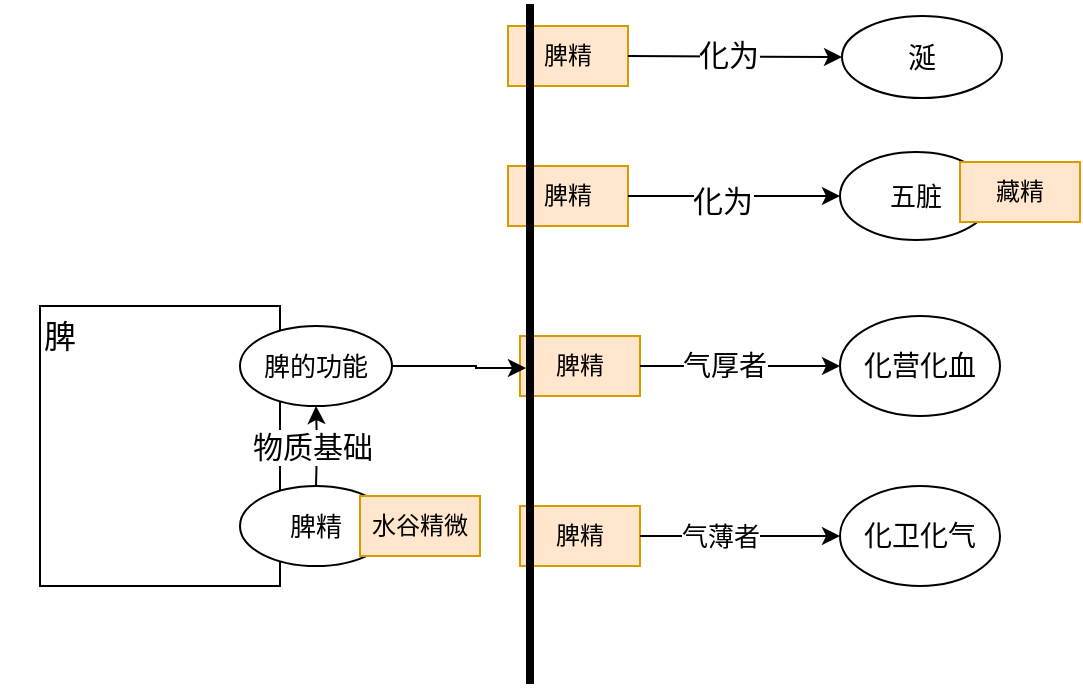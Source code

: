 <mxfile version="23.0.1" type="github">
  <diagram name="第 1 页" id="FHnEtHlPCikIFntmFjx9">
    <mxGraphModel dx="1050" dy="557" grid="1" gridSize="10" guides="1" tooltips="1" connect="1" arrows="1" fold="1" page="1" pageScale="1" pageWidth="827" pageHeight="1169" math="0" shadow="0">
      <root>
        <mxCell id="0" />
        <mxCell id="1" parent="0" />
        <mxCell id="k00a9VnEO8OqxWAt4sLT-61" value="脾精" style="text;html=1;strokeColor=#d79b00;fillColor=#ffe6cc;align=center;verticalAlign=middle;whiteSpace=wrap;rounded=0;" vertex="1" parent="1">
          <mxGeometry x="390" y="310" width="60" height="30" as="geometry" />
        </mxCell>
        <mxCell id="k00a9VnEO8OqxWAt4sLT-51" value="脾精" style="text;html=1;strokeColor=#d79b00;fillColor=#ffe6cc;align=center;verticalAlign=middle;whiteSpace=wrap;rounded=0;" vertex="1" parent="1">
          <mxGeometry x="384" y="70" width="60" height="30" as="geometry" />
        </mxCell>
        <mxCell id="k00a9VnEO8OqxWAt4sLT-54" value="脾精" style="text;html=1;strokeColor=#d79b00;fillColor=#ffe6cc;align=center;verticalAlign=middle;whiteSpace=wrap;rounded=0;" vertex="1" parent="1">
          <mxGeometry x="384" y="140" width="60" height="30" as="geometry" />
        </mxCell>
        <mxCell id="k00a9VnEO8OqxWAt4sLT-57" value="脾精" style="text;html=1;strokeColor=#d79b00;fillColor=#ffe6cc;align=center;verticalAlign=middle;whiteSpace=wrap;rounded=0;" vertex="1" parent="1">
          <mxGeometry x="390" y="225" width="60" height="30" as="geometry" />
        </mxCell>
        <mxCell id="k00a9VnEO8OqxWAt4sLT-9" value="" style="rounded=0;whiteSpace=wrap;html=1;" vertex="1" parent="1">
          <mxGeometry x="150" y="210" width="120" height="140" as="geometry" />
        </mxCell>
        <mxCell id="k00a9VnEO8OqxWAt4sLT-10" value="脾" style="text;html=1;strokeColor=none;fillColor=none;align=center;verticalAlign=middle;whiteSpace=wrap;rounded=0;fontSize=16;" vertex="1" parent="1">
          <mxGeometry x="130" y="210" width="60" height="30" as="geometry" />
        </mxCell>
        <mxCell id="k00a9VnEO8OqxWAt4sLT-13" style="edgeStyle=orthogonalEdgeStyle;rounded=0;orthogonalLoop=1;jettySize=auto;html=1;exitX=0.5;exitY=0;exitDx=0;exitDy=0;entryX=0.5;entryY=1;entryDx=0;entryDy=0;" edge="1" parent="1" target="k00a9VnEO8OqxWAt4sLT-2">
          <mxGeometry relative="1" as="geometry">
            <mxPoint x="288" y="300" as="sourcePoint" />
          </mxGeometry>
        </mxCell>
        <mxCell id="k00a9VnEO8OqxWAt4sLT-14" value="物质基础" style="edgeLabel;html=1;align=center;verticalAlign=middle;resizable=0;points=[];fontSize=15;" vertex="1" connectable="0" parent="k00a9VnEO8OqxWAt4sLT-13">
          <mxGeometry y="2" relative="1" as="geometry">
            <mxPoint as="offset" />
          </mxGeometry>
        </mxCell>
        <mxCell id="k00a9VnEO8OqxWAt4sLT-15" value="" style="group" vertex="1" connectable="0" parent="1">
          <mxGeometry x="250" y="300" width="120" height="40" as="geometry" />
        </mxCell>
        <mxCell id="k00a9VnEO8OqxWAt4sLT-16" value="脾精" style="ellipse;whiteSpace=wrap;html=1;fontSize=13;" vertex="1" parent="k00a9VnEO8OqxWAt4sLT-15">
          <mxGeometry width="76" height="40" as="geometry" />
        </mxCell>
        <mxCell id="k00a9VnEO8OqxWAt4sLT-17" value="" style="endArrow=classic;html=1;rounded=0;exitX=1;exitY=0.5;exitDx=0;exitDy=0;" edge="1" parent="k00a9VnEO8OqxWAt4sLT-15" source="k00a9VnEO8OqxWAt4sLT-16" target="k00a9VnEO8OqxWAt4sLT-18">
          <mxGeometry width="50" height="50" relative="1" as="geometry">
            <mxPoint x="127" y="21" as="sourcePoint" />
            <mxPoint x="272" y="20" as="targetPoint" />
          </mxGeometry>
        </mxCell>
        <mxCell id="k00a9VnEO8OqxWAt4sLT-18" value="水谷精微" style="text;html=1;strokeColor=#d79b00;fillColor=#ffe6cc;align=center;verticalAlign=middle;whiteSpace=wrap;rounded=0;" vertex="1" parent="k00a9VnEO8OqxWAt4sLT-15">
          <mxGeometry x="60" y="5" width="60" height="30" as="geometry" />
        </mxCell>
        <mxCell id="k00a9VnEO8OqxWAt4sLT-43" style="edgeStyle=orthogonalEdgeStyle;rounded=0;orthogonalLoop=1;jettySize=auto;html=1;exitX=1;exitY=0.5;exitDx=0;exitDy=0;" edge="1" parent="1" source="k00a9VnEO8OqxWAt4sLT-2" target="k00a9VnEO8OqxWAt4sLT-50">
          <mxGeometry relative="1" as="geometry">
            <mxPoint x="384" y="240" as="targetPoint" />
            <Array as="points">
              <mxPoint x="368" y="240" />
              <mxPoint x="368" y="241" />
            </Array>
          </mxGeometry>
        </mxCell>
        <mxCell id="k00a9VnEO8OqxWAt4sLT-2" value="脾的功能" style="ellipse;whiteSpace=wrap;html=1;fontSize=13;" vertex="1" parent="1">
          <mxGeometry x="250" y="220" width="76" height="40" as="geometry" />
        </mxCell>
        <mxCell id="k00a9VnEO8OqxWAt4sLT-21" value="五脏" style="ellipse;whiteSpace=wrap;html=1;fontSize=13;" vertex="1" parent="1">
          <mxGeometry x="550" y="133" width="76" height="44" as="geometry" />
        </mxCell>
        <mxCell id="k00a9VnEO8OqxWAt4sLT-26" value="藏精" style="text;html=1;strokeColor=#d79b00;fillColor=#ffe6cc;align=center;verticalAlign=middle;whiteSpace=wrap;rounded=0;" vertex="1" parent="1">
          <mxGeometry x="610" y="138" width="60" height="30" as="geometry" />
        </mxCell>
        <mxCell id="k00a9VnEO8OqxWAt4sLT-27" value="化营化血" style="ellipse;whiteSpace=wrap;html=1;fontSize=14;" vertex="1" parent="1">
          <mxGeometry x="550" y="215" width="80" height="50" as="geometry" />
        </mxCell>
        <mxCell id="k00a9VnEO8OqxWAt4sLT-28" value="化卫化气" style="ellipse;whiteSpace=wrap;html=1;fontSize=14;" vertex="1" parent="1">
          <mxGeometry x="550" y="300" width="80" height="50" as="geometry" />
        </mxCell>
        <mxCell id="k00a9VnEO8OqxWAt4sLT-33" value="涎" style="ellipse;whiteSpace=wrap;html=1;fontSize=14;" vertex="1" parent="1">
          <mxGeometry x="551" y="65" width="80" height="41" as="geometry" />
        </mxCell>
        <mxCell id="k00a9VnEO8OqxWAt4sLT-50" value="" style="line;strokeWidth=4;direction=south;html=1;perimeter=backbonePerimeter;points=[];outlineConnect=0;" vertex="1" parent="1">
          <mxGeometry x="390" y="59" width="10" height="340" as="geometry" />
        </mxCell>
        <mxCell id="k00a9VnEO8OqxWAt4sLT-52" value="" style="endArrow=classic;html=1;rounded=0;entryX=0;entryY=0.5;entryDx=0;entryDy=0;exitX=1;exitY=0.5;exitDx=0;exitDy=0;" edge="1" parent="1" source="k00a9VnEO8OqxWAt4sLT-51" target="k00a9VnEO8OqxWAt4sLT-33">
          <mxGeometry width="50" height="50" relative="1" as="geometry">
            <mxPoint x="440" y="80" as="sourcePoint" />
            <mxPoint x="490" y="30" as="targetPoint" />
          </mxGeometry>
        </mxCell>
        <mxCell id="k00a9VnEO8OqxWAt4sLT-53" value="化为" style="edgeLabel;html=1;align=center;verticalAlign=middle;resizable=0;points=[];fontSize=15;" vertex="1" connectable="0" parent="k00a9VnEO8OqxWAt4sLT-52">
          <mxGeometry x="-0.067" y="1" relative="1" as="geometry">
            <mxPoint as="offset" />
          </mxGeometry>
        </mxCell>
        <mxCell id="k00a9VnEO8OqxWAt4sLT-55" style="edgeStyle=orthogonalEdgeStyle;rounded=0;orthogonalLoop=1;jettySize=auto;html=1;exitX=1;exitY=0.5;exitDx=0;exitDy=0;entryX=0;entryY=0.5;entryDx=0;entryDy=0;" edge="1" parent="1" source="k00a9VnEO8OqxWAt4sLT-54" target="k00a9VnEO8OqxWAt4sLT-21">
          <mxGeometry relative="1" as="geometry" />
        </mxCell>
        <mxCell id="k00a9VnEO8OqxWAt4sLT-56" value="化为" style="edgeLabel;html=1;align=center;verticalAlign=middle;resizable=0;points=[];fontSize=15;" vertex="1" connectable="0" parent="k00a9VnEO8OqxWAt4sLT-55">
          <mxGeometry x="-0.117" y="-2" relative="1" as="geometry">
            <mxPoint as="offset" />
          </mxGeometry>
        </mxCell>
        <mxCell id="k00a9VnEO8OqxWAt4sLT-58" style="edgeStyle=orthogonalEdgeStyle;rounded=0;orthogonalLoop=1;jettySize=auto;html=1;exitX=1;exitY=0.5;exitDx=0;exitDy=0;entryX=0;entryY=0.5;entryDx=0;entryDy=0;" edge="1" parent="1" source="k00a9VnEO8OqxWAt4sLT-57" target="k00a9VnEO8OqxWAt4sLT-27">
          <mxGeometry relative="1" as="geometry" />
        </mxCell>
        <mxCell id="k00a9VnEO8OqxWAt4sLT-59" value="气厚者" style="edgeLabel;html=1;align=center;verticalAlign=middle;resizable=0;points=[];fontSize=14;" vertex="1" connectable="0" parent="k00a9VnEO8OqxWAt4sLT-58">
          <mxGeometry x="-0.164" relative="1" as="geometry">
            <mxPoint as="offset" />
          </mxGeometry>
        </mxCell>
        <mxCell id="k00a9VnEO8OqxWAt4sLT-62" style="edgeStyle=orthogonalEdgeStyle;rounded=0;orthogonalLoop=1;jettySize=auto;html=1;exitX=1;exitY=0.5;exitDx=0;exitDy=0;" edge="1" parent="1" source="k00a9VnEO8OqxWAt4sLT-61" target="k00a9VnEO8OqxWAt4sLT-28">
          <mxGeometry relative="1" as="geometry" />
        </mxCell>
        <mxCell id="k00a9VnEO8OqxWAt4sLT-63" value="气薄者" style="edgeLabel;html=1;align=center;verticalAlign=middle;resizable=0;points=[];fontSize=13;" vertex="1" connectable="0" parent="k00a9VnEO8OqxWAt4sLT-62">
          <mxGeometry x="-0.344" relative="1" as="geometry">
            <mxPoint x="7" as="offset" />
          </mxGeometry>
        </mxCell>
      </root>
    </mxGraphModel>
  </diagram>
</mxfile>

